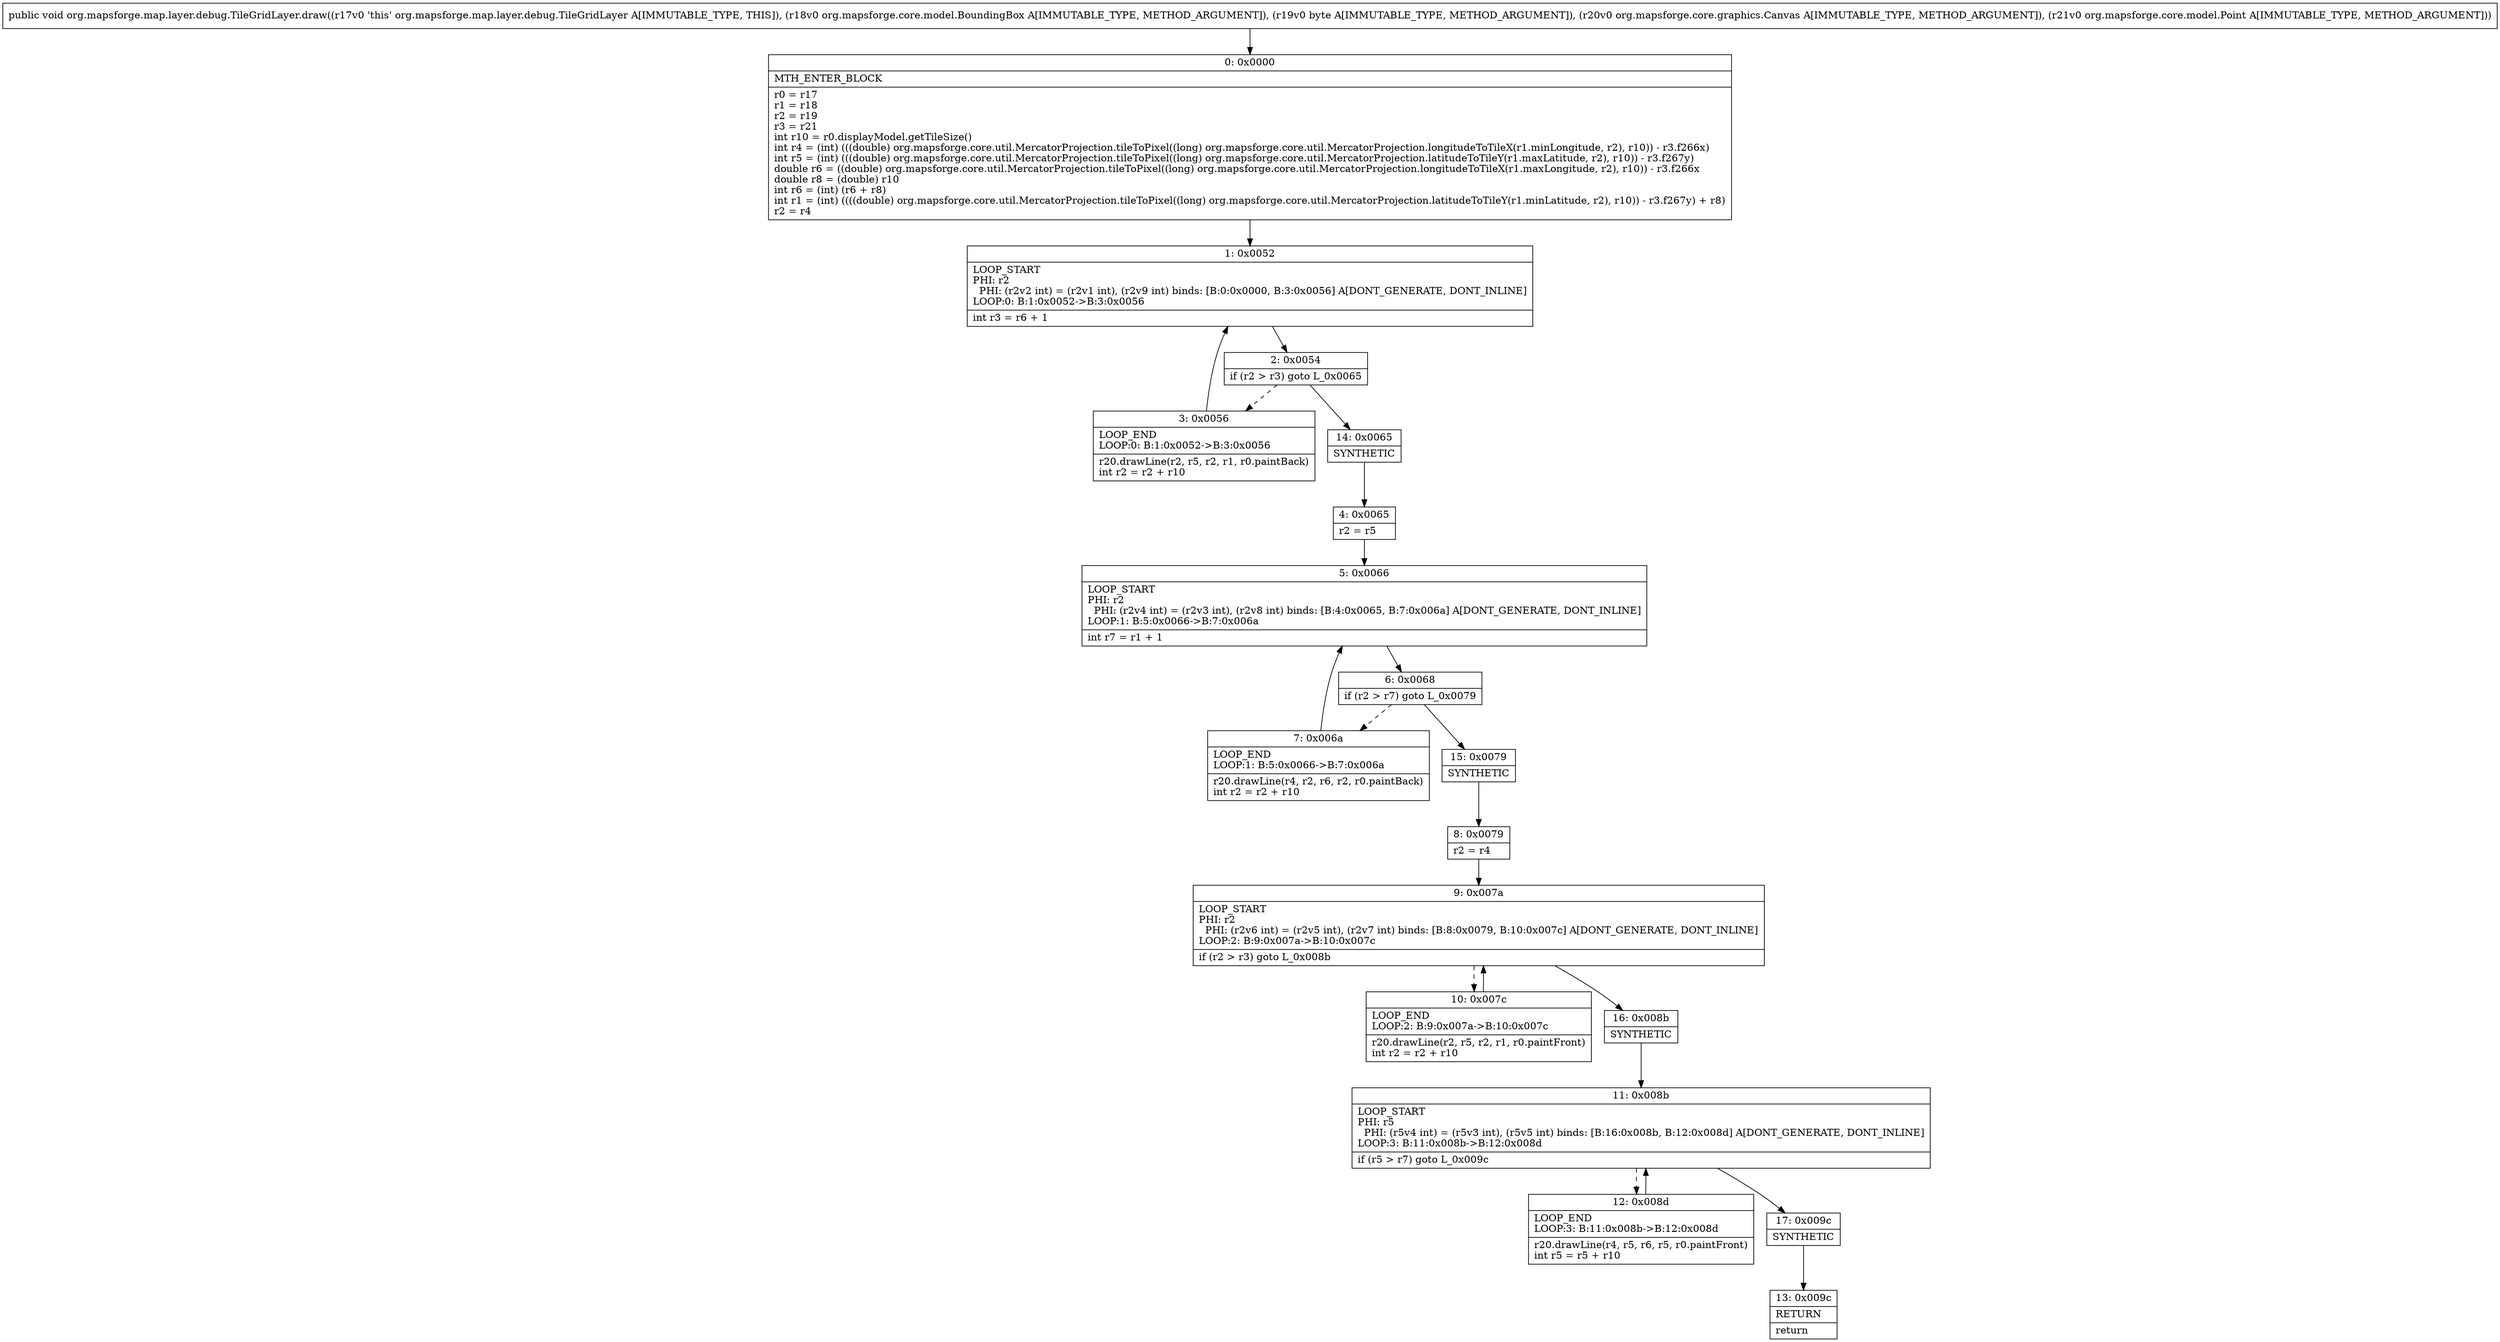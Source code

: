 digraph "CFG fororg.mapsforge.map.layer.debug.TileGridLayer.draw(Lorg\/mapsforge\/core\/model\/BoundingBox;BLorg\/mapsforge\/core\/graphics\/Canvas;Lorg\/mapsforge\/core\/model\/Point;)V" {
Node_0 [shape=record,label="{0\:\ 0x0000|MTH_ENTER_BLOCK\l|r0 = r17\lr1 = r18\lr2 = r19\lr3 = r21\lint r10 = r0.displayModel.getTileSize()\lint r4 = (int) (((double) org.mapsforge.core.util.MercatorProjection.tileToPixel((long) org.mapsforge.core.util.MercatorProjection.longitudeToTileX(r1.minLongitude, r2), r10)) \- r3.f266x)\lint r5 = (int) (((double) org.mapsforge.core.util.MercatorProjection.tileToPixel((long) org.mapsforge.core.util.MercatorProjection.latitudeToTileY(r1.maxLatitude, r2), r10)) \- r3.f267y)\ldouble r6 = ((double) org.mapsforge.core.util.MercatorProjection.tileToPixel((long) org.mapsforge.core.util.MercatorProjection.longitudeToTileX(r1.maxLongitude, r2), r10)) \- r3.f266x\ldouble r8 = (double) r10\lint r6 = (int) (r6 + r8)\lint r1 = (int) ((((double) org.mapsforge.core.util.MercatorProjection.tileToPixel((long) org.mapsforge.core.util.MercatorProjection.latitudeToTileY(r1.minLatitude, r2), r10)) \- r3.f267y) + r8)\lr2 = r4\l}"];
Node_1 [shape=record,label="{1\:\ 0x0052|LOOP_START\lPHI: r2 \l  PHI: (r2v2 int) = (r2v1 int), (r2v9 int) binds: [B:0:0x0000, B:3:0x0056] A[DONT_GENERATE, DONT_INLINE]\lLOOP:0: B:1:0x0052\-\>B:3:0x0056\l|int r3 = r6 + 1\l}"];
Node_2 [shape=record,label="{2\:\ 0x0054|if (r2 \> r3) goto L_0x0065\l}"];
Node_3 [shape=record,label="{3\:\ 0x0056|LOOP_END\lLOOP:0: B:1:0x0052\-\>B:3:0x0056\l|r20.drawLine(r2, r5, r2, r1, r0.paintBack)\lint r2 = r2 + r10\l}"];
Node_4 [shape=record,label="{4\:\ 0x0065|r2 = r5\l}"];
Node_5 [shape=record,label="{5\:\ 0x0066|LOOP_START\lPHI: r2 \l  PHI: (r2v4 int) = (r2v3 int), (r2v8 int) binds: [B:4:0x0065, B:7:0x006a] A[DONT_GENERATE, DONT_INLINE]\lLOOP:1: B:5:0x0066\-\>B:7:0x006a\l|int r7 = r1 + 1\l}"];
Node_6 [shape=record,label="{6\:\ 0x0068|if (r2 \> r7) goto L_0x0079\l}"];
Node_7 [shape=record,label="{7\:\ 0x006a|LOOP_END\lLOOP:1: B:5:0x0066\-\>B:7:0x006a\l|r20.drawLine(r4, r2, r6, r2, r0.paintBack)\lint r2 = r2 + r10\l}"];
Node_8 [shape=record,label="{8\:\ 0x0079|r2 = r4\l}"];
Node_9 [shape=record,label="{9\:\ 0x007a|LOOP_START\lPHI: r2 \l  PHI: (r2v6 int) = (r2v5 int), (r2v7 int) binds: [B:8:0x0079, B:10:0x007c] A[DONT_GENERATE, DONT_INLINE]\lLOOP:2: B:9:0x007a\-\>B:10:0x007c\l|if (r2 \> r3) goto L_0x008b\l}"];
Node_10 [shape=record,label="{10\:\ 0x007c|LOOP_END\lLOOP:2: B:9:0x007a\-\>B:10:0x007c\l|r20.drawLine(r2, r5, r2, r1, r0.paintFront)\lint r2 = r2 + r10\l}"];
Node_11 [shape=record,label="{11\:\ 0x008b|LOOP_START\lPHI: r5 \l  PHI: (r5v4 int) = (r5v3 int), (r5v5 int) binds: [B:16:0x008b, B:12:0x008d] A[DONT_GENERATE, DONT_INLINE]\lLOOP:3: B:11:0x008b\-\>B:12:0x008d\l|if (r5 \> r7) goto L_0x009c\l}"];
Node_12 [shape=record,label="{12\:\ 0x008d|LOOP_END\lLOOP:3: B:11:0x008b\-\>B:12:0x008d\l|r20.drawLine(r4, r5, r6, r5, r0.paintFront)\lint r5 = r5 + r10\l}"];
Node_13 [shape=record,label="{13\:\ 0x009c|RETURN\l|return\l}"];
Node_14 [shape=record,label="{14\:\ 0x0065|SYNTHETIC\l}"];
Node_15 [shape=record,label="{15\:\ 0x0079|SYNTHETIC\l}"];
Node_16 [shape=record,label="{16\:\ 0x008b|SYNTHETIC\l}"];
Node_17 [shape=record,label="{17\:\ 0x009c|SYNTHETIC\l}"];
MethodNode[shape=record,label="{public void org.mapsforge.map.layer.debug.TileGridLayer.draw((r17v0 'this' org.mapsforge.map.layer.debug.TileGridLayer A[IMMUTABLE_TYPE, THIS]), (r18v0 org.mapsforge.core.model.BoundingBox A[IMMUTABLE_TYPE, METHOD_ARGUMENT]), (r19v0 byte A[IMMUTABLE_TYPE, METHOD_ARGUMENT]), (r20v0 org.mapsforge.core.graphics.Canvas A[IMMUTABLE_TYPE, METHOD_ARGUMENT]), (r21v0 org.mapsforge.core.model.Point A[IMMUTABLE_TYPE, METHOD_ARGUMENT])) }"];
MethodNode -> Node_0;
Node_0 -> Node_1;
Node_1 -> Node_2;
Node_2 -> Node_3[style=dashed];
Node_2 -> Node_14;
Node_3 -> Node_1;
Node_4 -> Node_5;
Node_5 -> Node_6;
Node_6 -> Node_7[style=dashed];
Node_6 -> Node_15;
Node_7 -> Node_5;
Node_8 -> Node_9;
Node_9 -> Node_10[style=dashed];
Node_9 -> Node_16;
Node_10 -> Node_9;
Node_11 -> Node_12[style=dashed];
Node_11 -> Node_17;
Node_12 -> Node_11;
Node_14 -> Node_4;
Node_15 -> Node_8;
Node_16 -> Node_11;
Node_17 -> Node_13;
}

